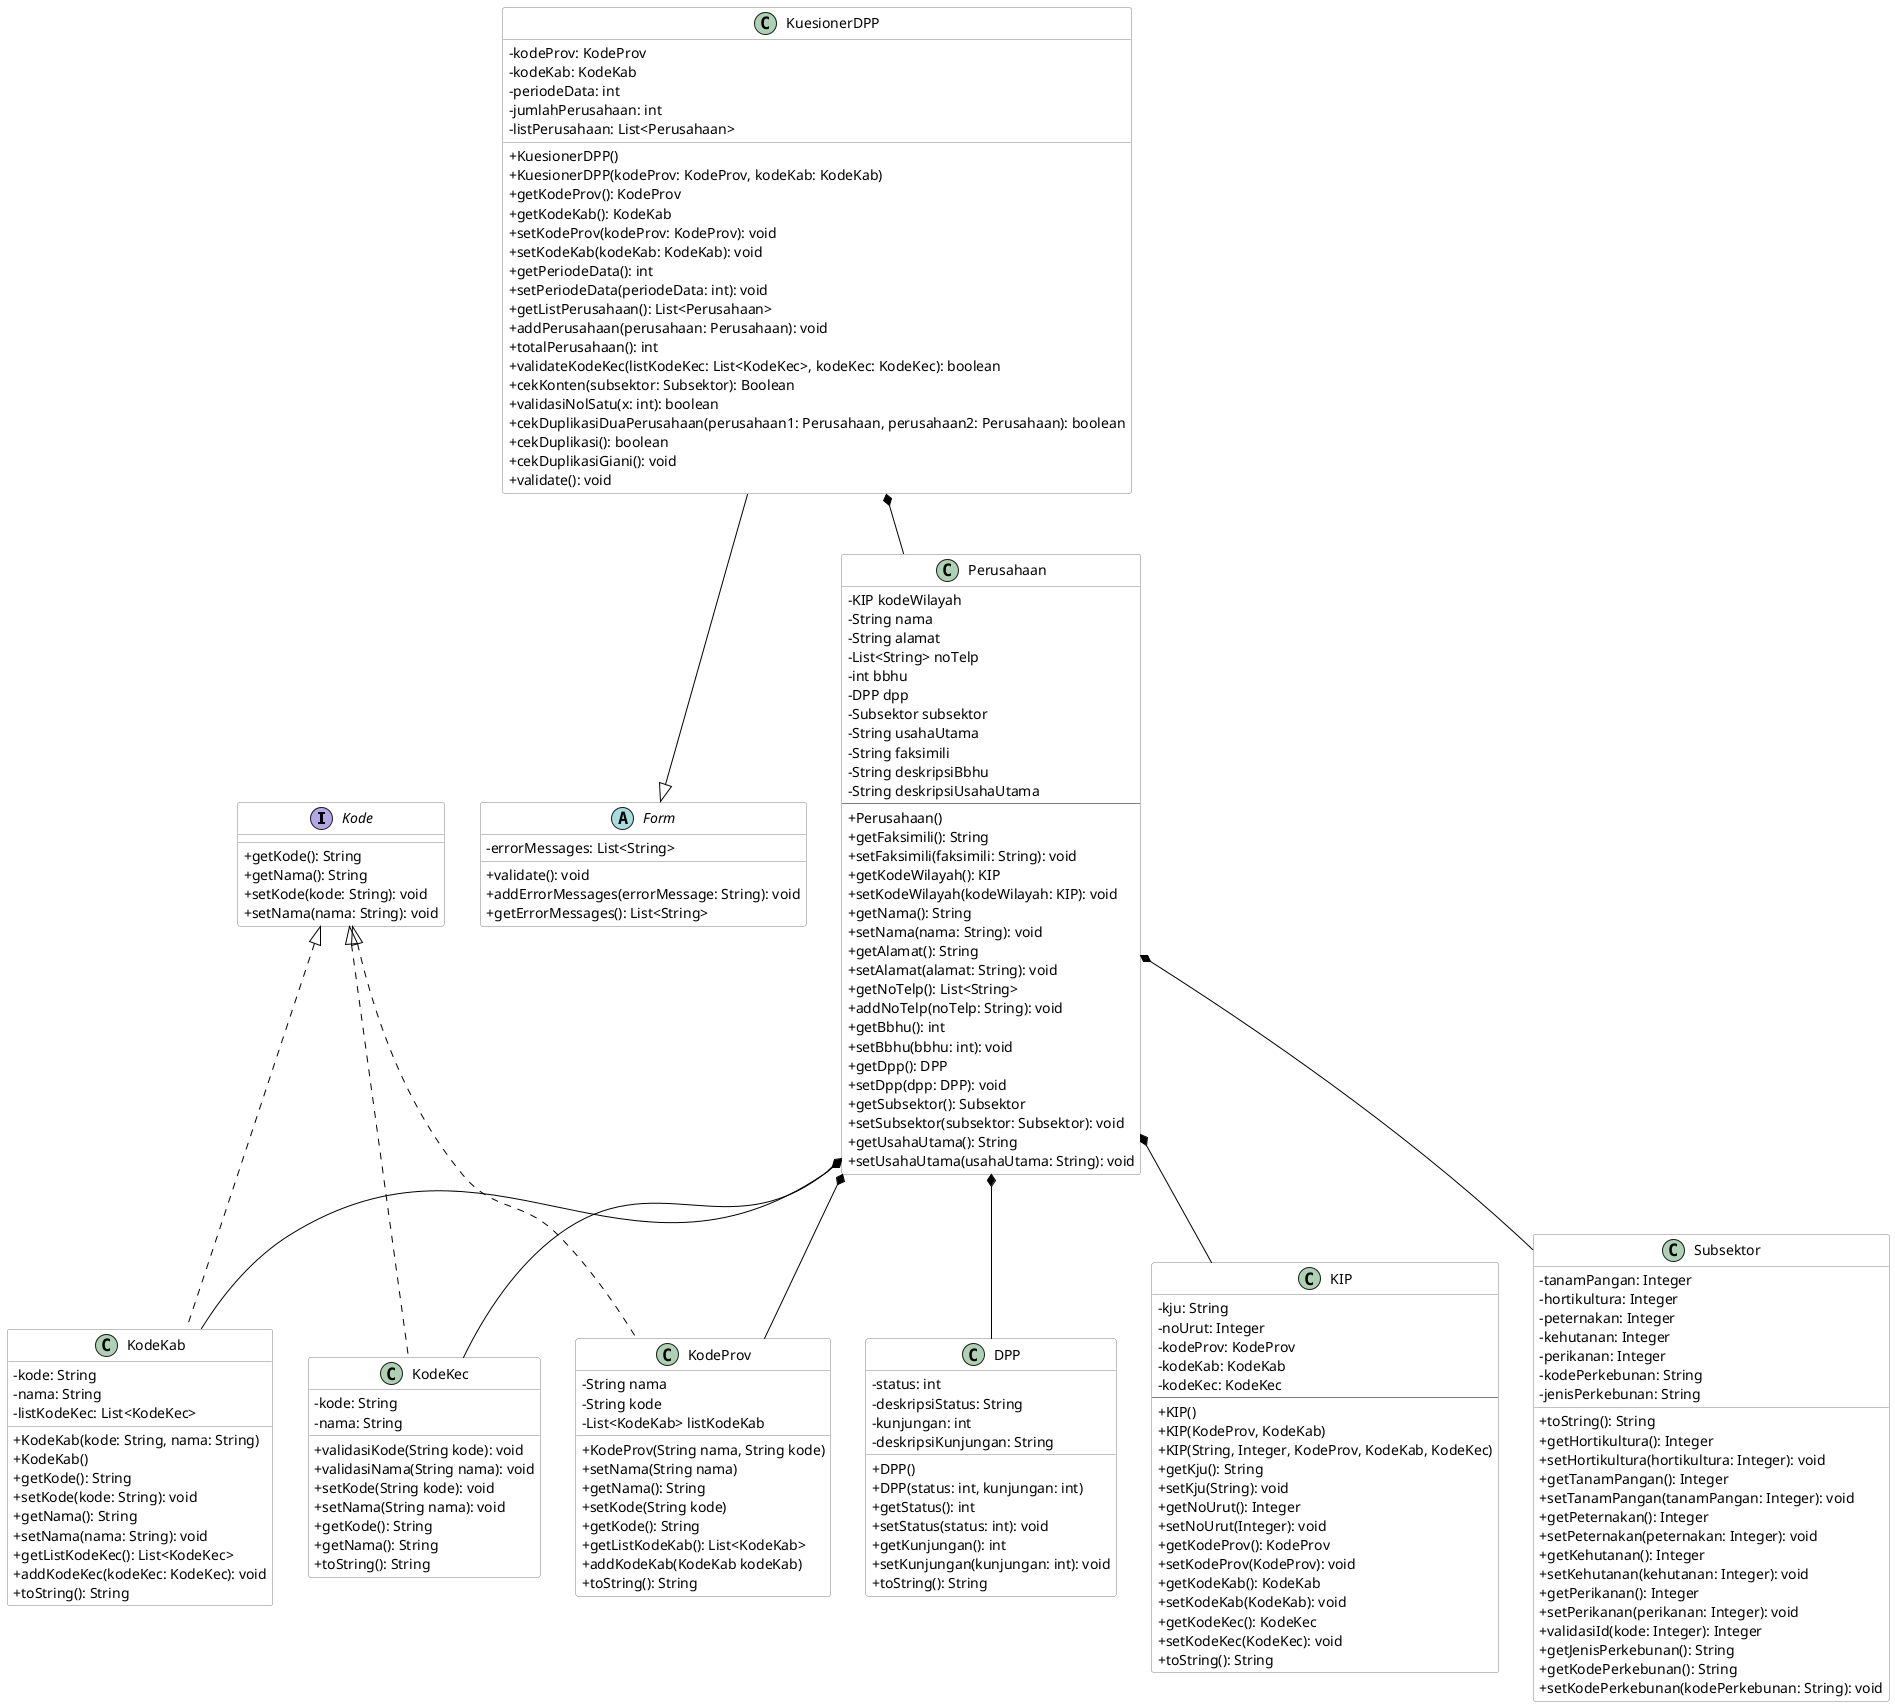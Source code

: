 @startuml

skinparam classAttributeIconSize 0

skinparam class {
    BackgroundColor white
    ArrowColor black
    BorderColor gray
}

interface Kode {
  +getKode(): String
  +getNama(): String
  +setKode(kode: String): void
  +setNama(nama: String): void
}

class DPP {
  -status: int
  -deskripsiStatus: String
  -kunjungan: int
  -deskripsiKunjungan: String
  +DPP()
  +DPP(status: int, kunjungan: int)
  +getStatus(): int
  +setStatus(status: int): void
  +getKunjungan(): int
  +setKunjungan(kunjungan: int): void
  +toString(): String
}

class KIP {
  -kju: String
  -noUrut: Integer
  -kodeProv: KodeProv
  -kodeKab: KodeKab
  -kodeKec: KodeKec
  --
  +KIP()
  +KIP(KodeProv, KodeKab)
  +KIP(String, Integer, KodeProv, KodeKab, KodeKec)
  +getKju(): String
  +setKju(String): void
  +getNoUrut(): Integer
  +setNoUrut(Integer): void
  +getKodeProv(): KodeProv
  +setKodeProv(KodeProv): void
  +getKodeKab(): KodeKab
  +setKodeKab(KodeKab): void
  +getKodeKec(): KodeKec
  +setKodeKec(KodeKec): void
  +toString(): String
}

class KodeKab {
-kode: String
-nama: String
-listKodeKec: List<KodeKec>
+KodeKab(kode: String, nama: String)
+KodeKab()
+getKode(): String
+setKode(kode: String): void
+getNama(): String
+setNama(nama: String): void
+getListKodeKec(): List<KodeKec>
+addKodeKec(kodeKec: KodeKec): void
+toString(): String
}

class KodeKec {
    -kode: String
    -nama: String
    +validasiKode(String kode): void
    +validasiNama(String nama): void
    +setKode(String kode): void
    +setNama(String nama): void
    +getKode(): String
    +getNama(): String
    +toString(): String
}

class KodeProv {
  - String nama
  - String kode
  - List<KodeKab> listKodeKab
  + KodeProv(String nama, String kode)
  + setNama(String nama)
  + getNama(): String
  + setKode(String kode)
  + getKode(): String
  + getListKodeKab(): List<KodeKab>
  + addKodeKab(KodeKab kodeKab)
  + toString(): String
}

class Perusahaan {
    - KIP kodeWilayah
    - String nama
    - String alamat
    - List<String> noTelp
    - int bbhu
    - DPP dpp
    - Subsektor subsektor
    - String usahaUtama
    - String faksimili
    - String deskripsiBbhu
    - String deskripsiUsahaUtama
    --
    + Perusahaan()
    + getFaksimili(): String
    + setFaksimili(faksimili: String): void
    + getKodeWilayah(): KIP
    + setKodeWilayah(kodeWilayah: KIP): void
    + getNama(): String
    + setNama(nama: String): void
    + getAlamat(): String
    + setAlamat(alamat: String): void
    + getNoTelp(): List<String>
    + addNoTelp(noTelp: String): void
    + getBbhu(): int
    + setBbhu(bbhu: int): void
    + getDpp(): DPP
    + setDpp(dpp: DPP): void
    + getSubsektor(): Subsektor
    + setSubsektor(subsektor: Subsektor): void
    + getUsahaUtama(): String
    + setUsahaUtama(usahaUtama: String): void
}

class Subsektor {
    -tanamPangan: Integer
    -hortikultura: Integer
    -peternakan: Integer
    -kehutanan: Integer
    -perikanan: Integer
    -kodePerkebunan: String
    -jenisPerkebunan: String
    
    +toString(): String
    +getHortikultura(): Integer
    +setHortikultura(hortikultura: Integer): void
    +getTanamPangan(): Integer
    +setTanamPangan(tanamPangan: Integer): void
    +getPeternakan(): Integer
    +setPeternakan(peternakan: Integer): void
    +getKehutanan(): Integer
    +setKehutanan(kehutanan: Integer): void
    +getPerikanan(): Integer
    +setPerikanan(perikanan: Integer): void
    +validasiId(kode: Integer): Integer
    +getJenisPerkebunan(): String
    +getKodePerkebunan(): String
    +setKodePerkebunan(kodePerkebunan: String): void
}

Kode <|.. KodeProv
Kode <|.. KodeKab
Kode <|.. KodeKec

abstract class Form {
    - errorMessages: List<String>
    + validate(): void
    + addErrorMessages(errorMessage: String): void
    + getErrorMessages(): List<String>
}

class KuesionerDPP {
- kodeProv: KodeProv
- kodeKab: KodeKab
- periodeData: int
- jumlahPerusahaan: int
- listPerusahaan: List<Perusahaan>
+ KuesionerDPP()
+ KuesionerDPP(kodeProv: KodeProv, kodeKab: KodeKab)
+ getKodeProv(): KodeProv
+ getKodeKab(): KodeKab
+ setKodeProv(kodeProv: KodeProv): void
+ setKodeKab(kodeKab: KodeKab): void
+ getPeriodeData(): int
+ setPeriodeData(periodeData: int): void
+ getListPerusahaan(): List<Perusahaan>
+ addPerusahaan(perusahaan: Perusahaan): void
+ totalPerusahaan(): int
+ validateKodeKec(listKodeKec: List<KodeKec>, kodeKec: KodeKec): boolean
+ cekKonten(subsektor: Subsektor): Boolean
+ validasiNolSatu(x: int): boolean
+ cekDuplikasiDuaPerusahaan(perusahaan1: Perusahaan, perusahaan2: Perusahaan): boolean
+ cekDuplikasi(): boolean
+ cekDuplikasiGiani(): void
+ validate(): void
}

KuesionerDPP --|> Form
KuesionerDPP *-- Perusahaan
Perusahaan *-- DPP
Perusahaan *-- KIP
Perusahaan *-- KodeProv
Perusahaan *-- KodeKab
Perusahaan *-- KodeKec
Perusahaan *-- Subsektor


@enduml
